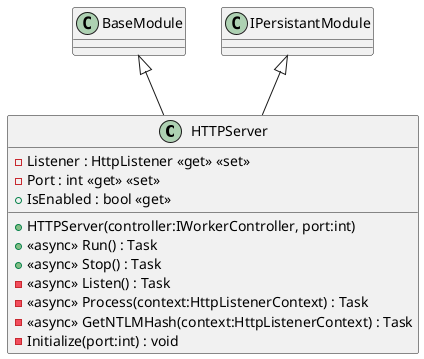 @startuml
class HTTPServer {
    - Listener : HttpListener <<get>> <<set>>
    - Port : int <<get>> <<set>>
    + IsEnabled : bool <<get>>
    + HTTPServer(controller:IWorkerController, port:int)
    + <<async>> Run() : Task
    + <<async>> Stop() : Task
    - <<async>> Listen() : Task
    - <<async>> Process(context:HttpListenerContext) : Task
    - <<async>> GetNTLMHash(context:HttpListenerContext) : Task
    - Initialize(port:int) : void
}
BaseModule <|-- HTTPServer
IPersistantModule <|-- HTTPServer
@enduml
